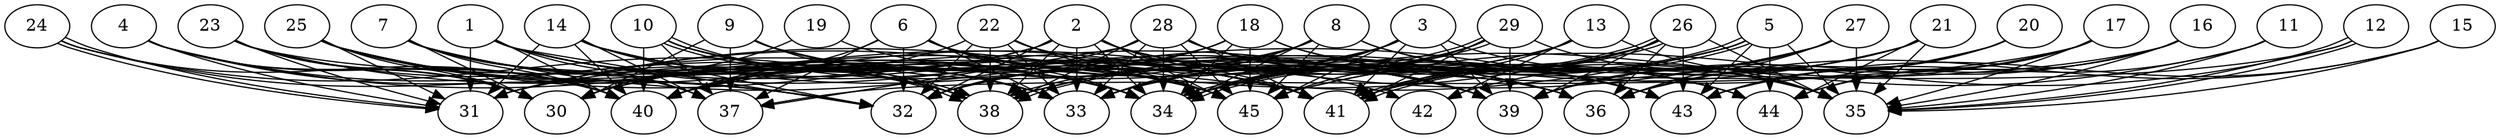 // DAG (tier=3-complex, mode=compute, n=45, ccr=0.489, fat=0.762, density=0.607, regular=0.242, jump=0.248, mindata=1048576, maxdata=16777216)
// DAG automatically generated by daggen at Sun Aug 24 16:33:35 2025
// /home/ermia/Project/Environments/daggen/bin/daggen --dot --ccr 0.489 --fat 0.762 --regular 0.242 --density 0.607 --jump 0.248 --mindata 1048576 --maxdata 16777216 -n 45 
digraph G {
  1 [size="89141787005211984", alpha="0.17", expect_size="44570893502605992"]
  1 -> 31 [size ="90028017451008"]
  1 -> 32 [size ="90028017451008"]
  1 -> 33 [size ="90028017451008"]
  1 -> 34 [size ="90028017451008"]
  1 -> 37 [size ="90028017451008"]
  1 -> 38 [size ="90028017451008"]
  1 -> 39 [size ="90028017451008"]
  1 -> 40 [size ="90028017451008"]
  1 -> 41 [size ="90028017451008"]
  2 [size="28380474986101524", alpha="0.13", expect_size="14190237493050762"]
  2 -> 30 [size ="1646751874285568"]
  2 -> 31 [size ="1646751874285568"]
  2 -> 32 [size ="1646751874285568"]
  2 -> 33 [size ="1646751874285568"]
  2 -> 34 [size ="1646751874285568"]
  2 -> 36 [size ="1646751874285568"]
  2 -> 38 [size ="1646751874285568"]
  2 -> 39 [size ="1646751874285568"]
  2 -> 41 [size ="1646751874285568"]
  2 -> 44 [size ="1646751874285568"]
  2 -> 45 [size ="1646751874285568"]
  3 [size="3044688059806300672", alpha="0.16", expect_size="1522344029903150336"]
  3 -> 32 [size ="2051146935959552"]
  3 -> 33 [size ="2051146935959552"]
  3 -> 34 [size ="2051146935959552"]
  3 -> 35 [size ="2051146935959552"]
  3 -> 39 [size ="2051146935959552"]
  3 -> 40 [size ="2051146935959552"]
  3 -> 41 [size ="2051146935959552"]
  3 -> 45 [size ="2051146935959552"]
  4 [size="710481111893153939456", alpha="0.15", expect_size="355240555946576969728"]
  4 -> 30 [size ="636978848595968"]
  4 -> 31 [size ="636978848595968"]
  4 -> 32 [size ="636978848595968"]
  4 -> 33 [size ="636978848595968"]
  4 -> 40 [size ="636978848595968"]
  4 -> 41 [size ="636978848595968"]
  5 [size="1123285853173256448", alpha="0.14", expect_size="561642926586628224"]
  5 -> 31 [size ="387319018291200"]
  5 -> 33 [size ="387319018291200"]
  5 -> 34 [size ="387319018291200"]
  5 -> 35 [size ="387319018291200"]
  5 -> 41 [size ="387319018291200"]
  5 -> 41 [size ="387319018291200"]
  5 -> 43 [size ="387319018291200"]
  5 -> 44 [size ="387319018291200"]
  6 [size="109685990203445616", alpha="0.16", expect_size="54842995101722808"]
  6 -> 32 [size ="1902313836904448"]
  6 -> 33 [size ="1902313836904448"]
  6 -> 34 [size ="1902313836904448"]
  6 -> 37 [size ="1902313836904448"]
  6 -> 40 [size ="1902313836904448"]
  6 -> 41 [size ="1902313836904448"]
  6 -> 43 [size ="1902313836904448"]
  6 -> 45 [size ="1902313836904448"]
  7 [size="1955717554431363072", alpha="0.15", expect_size="977858777215681536"]
  7 -> 30 [size ="889601845624832"]
  7 -> 33 [size ="889601845624832"]
  7 -> 34 [size ="889601845624832"]
  7 -> 37 [size ="889601845624832"]
  7 -> 38 [size ="889601845624832"]
  7 -> 40 [size ="889601845624832"]
  7 -> 43 [size ="889601845624832"]
  8 [size="230845274228132384", alpha="0.06", expect_size="115422637114066192"]
  8 -> 30 [size ="118279582515200"]
  8 -> 32 [size ="118279582515200"]
  8 -> 33 [size ="118279582515200"]
  8 -> 34 [size ="118279582515200"]
  8 -> 35 [size ="118279582515200"]
  8 -> 44 [size ="118279582515200"]
  8 -> 45 [size ="118279582515200"]
  9 [size="45533571885667704", alpha="0.15", expect_size="22766785942833852"]
  9 -> 30 [size ="1921563544780800"]
  9 -> 34 [size ="1921563544780800"]
  9 -> 36 [size ="1921563544780800"]
  9 -> 37 [size ="1921563544780800"]
  9 -> 38 [size ="1921563544780800"]
  9 -> 45 [size ="1921563544780800"]
  10 [size="1117616762695946624", alpha="0.08", expect_size="558808381347973312"]
  10 -> 33 [size ="518508618186752"]
  10 -> 34 [size ="518508618186752"]
  10 -> 37 [size ="518508618186752"]
  10 -> 38 [size ="518508618186752"]
  10 -> 38 [size ="518508618186752"]
  10 -> 39 [size ="518508618186752"]
  10 -> 40 [size ="518508618186752"]
  11 [size="32892518226003756", alpha="0.12", expect_size="16446259113001878"]
  11 -> 34 [size ="59667237568512"]
  11 -> 35 [size ="59667237568512"]
  11 -> 43 [size ="59667237568512"]
  12 [size="4691305950568102494208", alpha="0.07", expect_size="2345652975284051247104"]
  12 -> 35 [size ="2241915080671232"]
  12 -> 35 [size ="2241915080671232"]
  12 -> 40 [size ="2241915080671232"]
  12 -> 45 [size ="2241915080671232"]
  13 [size="50359837806681928", alpha="0.12", expect_size="25179918903340964"]
  13 -> 32 [size ="1104960271941632"]
  13 -> 35 [size ="1104960271941632"]
  13 -> 38 [size ="1104960271941632"]
  13 -> 41 [size ="1104960271941632"]
  13 -> 42 [size ="1104960271941632"]
  14 [size="947308737185137557504", alpha="0.03", expect_size="473654368592568778752"]
  14 -> 31 [size ="771645241294848"]
  14 -> 32 [size ="771645241294848"]
  14 -> 33 [size ="771645241294848"]
  14 -> 36 [size ="771645241294848"]
  14 -> 37 [size ="771645241294848"]
  14 -> 38 [size ="771645241294848"]
  14 -> 40 [size ="771645241294848"]
  14 -> 41 [size ="771645241294848"]
  14 -> 42 [size ="771645241294848"]
  15 [size="7470771374687208", alpha="0.13", expect_size="3735385687343604"]
  15 -> 35 [size ="530447788408832"]
  15 -> 36 [size ="530447788408832"]
  15 -> 43 [size ="530447788408832"]
  16 [size="21165781668135832", alpha="0.14", expect_size="10582890834067916"]
  16 -> 31 [size ="1360252683419648"]
  16 -> 35 [size ="1360252683419648"]
  16 -> 36 [size ="1360252683419648"]
  16 -> 39 [size ="1360252683419648"]
  16 -> 44 [size ="1360252683419648"]
  17 [size="435458840859133345792", alpha="0.17", expect_size="217729420429566672896"]
  17 -> 35 [size ="459608510431232"]
  17 -> 37 [size ="459608510431232"]
  17 -> 39 [size ="459608510431232"]
  17 -> 41 [size ="459608510431232"]
  17 -> 43 [size ="459608510431232"]
  17 -> 44 [size ="459608510431232"]
  18 [size="88715602379183520", alpha="0.19", expect_size="44357801189591760"]
  18 -> 32 [size ="1557723644690432"]
  18 -> 34 [size ="1557723644690432"]
  18 -> 40 [size ="1557723644690432"]
  18 -> 43 [size ="1557723644690432"]
  18 -> 44 [size ="1557723644690432"]
  18 -> 45 [size ="1557723644690432"]
  19 [size="3384715288488430592", alpha="0.19", expect_size="1692357644244215296"]
  19 -> 30 [size ="2092011997888512"]
  19 -> 43 [size ="2092011997888512"]
  20 [size="36655775039163990016", alpha="0.17", expect_size="18327887519581995008"]
  20 -> 36 [size ="88277818277888"]
  20 -> 38 [size ="88277818277888"]
  20 -> 39 [size ="88277818277888"]
  20 -> 43 [size ="88277818277888"]
  21 [size="1175709021820577792", alpha="0.03", expect_size="587854510910288896"]
  21 -> 35 [size ="799078665420800"]
  21 -> 38 [size ="799078665420800"]
  21 -> 39 [size ="799078665420800"]
  21 -> 41 [size ="799078665420800"]
  21 -> 44 [size ="799078665420800"]
  21 -> 45 [size ="799078665420800"]
  22 [size="265037567434361664", alpha="0.13", expect_size="132518783717180832"]
  22 -> 32 [size ="115274984456192"]
  22 -> 33 [size ="115274984456192"]
  22 -> 38 [size ="115274984456192"]
  22 -> 39 [size ="115274984456192"]
  22 -> 40 [size ="115274984456192"]
  22 -> 43 [size ="115274984456192"]
  22 -> 45 [size ="115274984456192"]
  23 [size="36629058020909944", alpha="0.13", expect_size="18314529010454972"]
  23 -> 30 [size ="1868609617920000"]
  23 -> 31 [size ="1868609617920000"]
  23 -> 36 [size ="1868609617920000"]
  23 -> 38 [size ="1868609617920000"]
  23 -> 40 [size ="1868609617920000"]
  23 -> 45 [size ="1868609617920000"]
  24 [size="265810002233876545536", alpha="0.15", expect_size="132905001116938272768"]
  24 -> 31 [size ="330727925219328"]
  24 -> 31 [size ="330727925219328"]
  24 -> 32 [size ="330727925219328"]
  24 -> 38 [size ="330727925219328"]
  24 -> 40 [size ="330727925219328"]
  25 [size="747395666900619392", alpha="0.03", expect_size="373697833450309696"]
  25 -> 30 [size ="315423606177792"]
  25 -> 31 [size ="315423606177792"]
  25 -> 32 [size ="315423606177792"]
  25 -> 34 [size ="315423606177792"]
  25 -> 39 [size ="315423606177792"]
  25 -> 40 [size ="315423606177792"]
  25 -> 41 [size ="315423606177792"]
  26 [size="2857854134837108224", alpha="0.13", expect_size="1428927067418554112"]
  26 -> 31 [size ="1068488844115968"]
  26 -> 33 [size ="1068488844115968"]
  26 -> 34 [size ="1068488844115968"]
  26 -> 34 [size ="1068488844115968"]
  26 -> 35 [size ="1068488844115968"]
  26 -> 36 [size ="1068488844115968"]
  26 -> 39 [size ="1068488844115968"]
  26 -> 41 [size ="1068488844115968"]
  26 -> 43 [size ="1068488844115968"]
  27 [size="614040712418541696", alpha="0.10", expect_size="307020356209270848"]
  27 -> 32 [size ="319862865920000"]
  27 -> 35 [size ="319862865920000"]
  27 -> 36 [size ="319862865920000"]
  27 -> 39 [size ="319862865920000"]
  27 -> 40 [size ="319862865920000"]
  27 -> 41 [size ="319862865920000"]
  27 -> 42 [size ="319862865920000"]
  28 [size="39716453864510864", alpha="0.02", expect_size="19858226932255432"]
  28 -> 33 [size ="666404181245952"]
  28 -> 34 [size ="666404181245952"]
  28 -> 35 [size ="666404181245952"]
  28 -> 37 [size ="666404181245952"]
  28 -> 38 [size ="666404181245952"]
  28 -> 39 [size ="666404181245952"]
  28 -> 40 [size ="666404181245952"]
  28 -> 41 [size ="666404181245952"]
  28 -> 45 [size ="666404181245952"]
  29 [size="16172515141610624", alpha="0.10", expect_size="8086257570805312"]
  29 -> 33 [size ="332943851520000"]
  29 -> 34 [size ="332943851520000"]
  29 -> 35 [size ="332943851520000"]
  29 -> 38 [size ="332943851520000"]
  29 -> 38 [size ="332943851520000"]
  29 -> 39 [size ="332943851520000"]
  29 -> 41 [size ="332943851520000"]
  29 -> 45 [size ="332943851520000"]
  30 [size="1133388093593982848", alpha="0.09", expect_size="566694046796991424"]
  31 [size="1679422377938492928", alpha="0.01", expect_size="839711188969246464"]
  32 [size="1188407559046840713216", alpha="0.19", expect_size="594203779523420356608"]
  33 [size="254437981258867104", alpha="0.18", expect_size="127218990629433552"]
  34 [size="207874793013112800", alpha="0.13", expect_size="103937396506556400"]
  35 [size="21536794754179440", alpha="0.06", expect_size="10768397377089720"]
  36 [size="5265989714707480576", alpha="0.08", expect_size="2632994857353740288"]
  37 [size="35316478479628763136", alpha="0.13", expect_size="17658239239814381568"]
  38 [size="22603678648587372", alpha="0.16", expect_size="11301839324293686"]
  39 [size="531812701665149059072", alpha="0.01", expect_size="265906350832574529536"]
  40 [size="1951815113289143552", alpha="0.17", expect_size="975907556644571776"]
  41 [size="9551445965618020352", alpha="0.07", expect_size="4775722982809010176"]
  42 [size="233018788782360256", alpha="0.01", expect_size="116509394391180128"]
  43 [size="304552523554880512", alpha="0.09", expect_size="152276261777440256"]
  44 [size="815559591624416690176", alpha="0.13", expect_size="407779795812208345088"]
  45 [size="244438871365264605184", alpha="0.08", expect_size="122219435682632302592"]
}